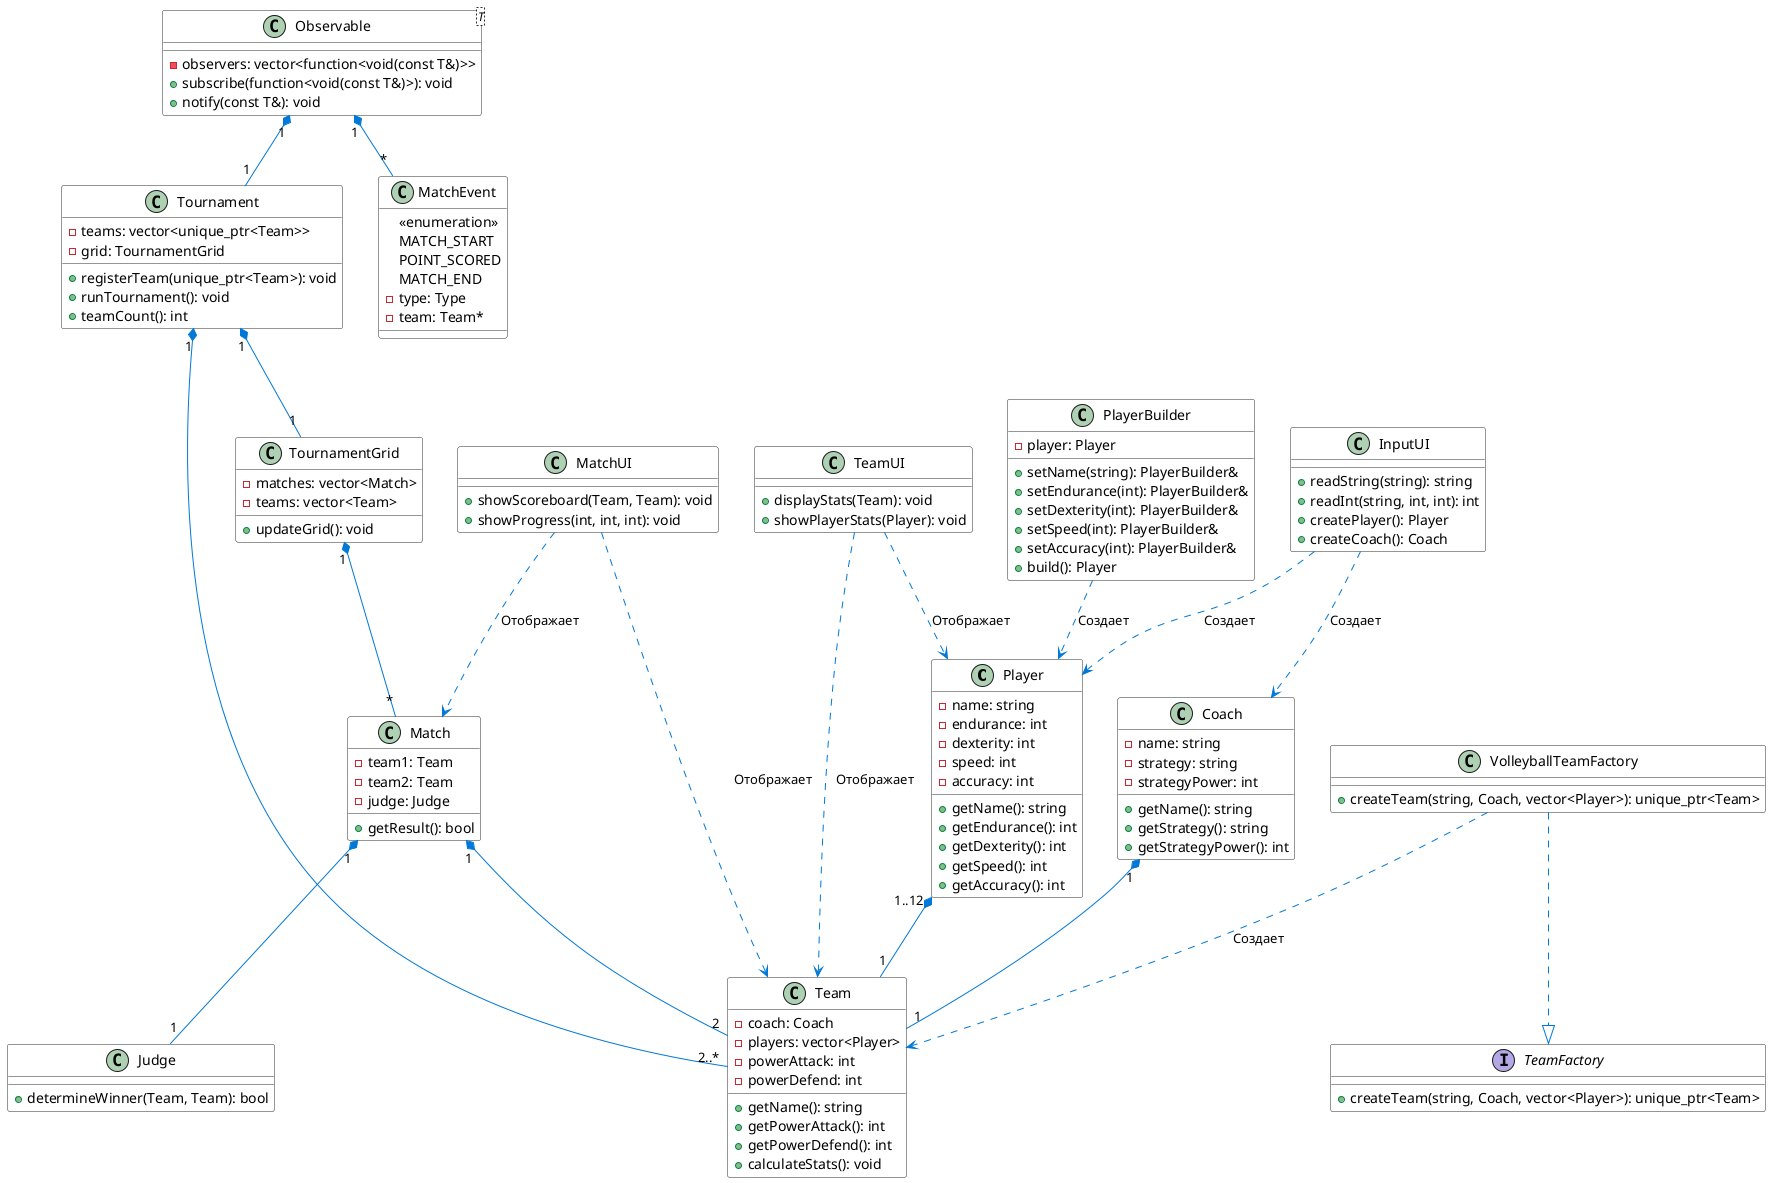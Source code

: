 @startuml
skinparam class {
    BackgroundColor White
    ArrowColor #0078d7
    BorderColor #2b2b2b
}

'##############################
' Основные сущности
'##############################

class Player {
    - name: string
    - endurance: int
    - dexterity: int
    - speed: int
    - accuracy: int
    + getName(): string
    + getEndurance(): int
    + getDexterity(): int
    + getSpeed(): int
    + getAccuracy(): int
}

class Coach {
    - name: string
    - strategy: string
    - strategyPower: int
    + getName(): string
    + getStrategy(): string
    + getStrategyPower(): int
}

class Team {
    - coach: Coach
    - players: vector<Player>
    - powerAttack: int
    - powerDefend: int
    + getName(): string
    + getPowerAttack(): int
    + getPowerDefend(): int
    + calculateStats(): void
}

'##############################
' Турнирная система
'##############################

class Tournament {
    - teams: vector<unique_ptr<Team>>
    - grid: TournamentGrid
    + registerTeam(unique_ptr<Team>): void
    + runTournament(): void
    + teamCount(): int
}

class Match {
    - team1: Team
    - team2: Team
    - judge: Judge
    + getResult(): bool
}

class Judge {
    + determineWinner(Team, Team): bool
}

class TournamentGrid {
    - matches: vector<Match>
    - teams: vector<Team>
    + updateGrid(): void
}

'##############################
' UI компоненты
'##############################

class TeamUI {
    + displayStats(Team): void
    + showPlayerStats(Player): void
}

class MatchUI {
    + showScoreboard(Team, Team): void
    + showProgress(int, int, int): void
}

class InputUI {
    + readString(string): string
    + readInt(string, int, int): int
    + createPlayer(): Player
    + createCoach(): Coach
}

'##############################
' Паттерны проектирования
'##############################

class PlayerBuilder {
    - player: Player
    + setName(string): PlayerBuilder&
    + setEndurance(int): PlayerBuilder&
    + setDexterity(int): PlayerBuilder&
    + setSpeed(int): PlayerBuilder&
    + setAccuracy(int): PlayerBuilder&
    + build(): Player
}

interface TeamFactory {
    + createTeam(string, Coach, vector<Player>): unique_ptr<Team>
}

class VolleyballTeamFactory {
    + createTeam(string, Coach, vector<Player>): unique_ptr<Team>
}

'##############################
' Дополнительные компоненты
'##############################

class Observable<T> {
    - observers: vector<function<void(const T&)>>
    + subscribe(function<void(const T&)>): void
    + notify(const T&): void
}

class MatchEvent {
    <<enumeration>>
    MATCH_START
    POINT_SCORED
    MATCH_END
    - type: Type
    - team: Team*
}

'##############################
' Связи между классами
'##############################

Player "1..12" *-- "1" Team
Coach "1" *-- "1" Team

Tournament "1" *-- "1" TournamentGrid
Tournament "1" *-- "2..*" Team

TournamentGrid "1" *-- "*" Match
Match "1" *-- "2" Team
Match "1" *-- "1" Judge

PlayerBuilder ..> Player : Создает
VolleyballTeamFactory ..|> TeamFactory
VolleyballTeamFactory ..> Team : Создает

TeamUI ..> Team : Отображает
TeamUI ..> Player : Отображает
MatchUI ..> Match : Отображает
MatchUI ..> Team : Отображает

InputUI ..> Player : Создает
InputUI ..> Coach : Создает

Observable "1" *-- "1" Tournament
Observable "1" *-- "*" MatchEvent
@enduml